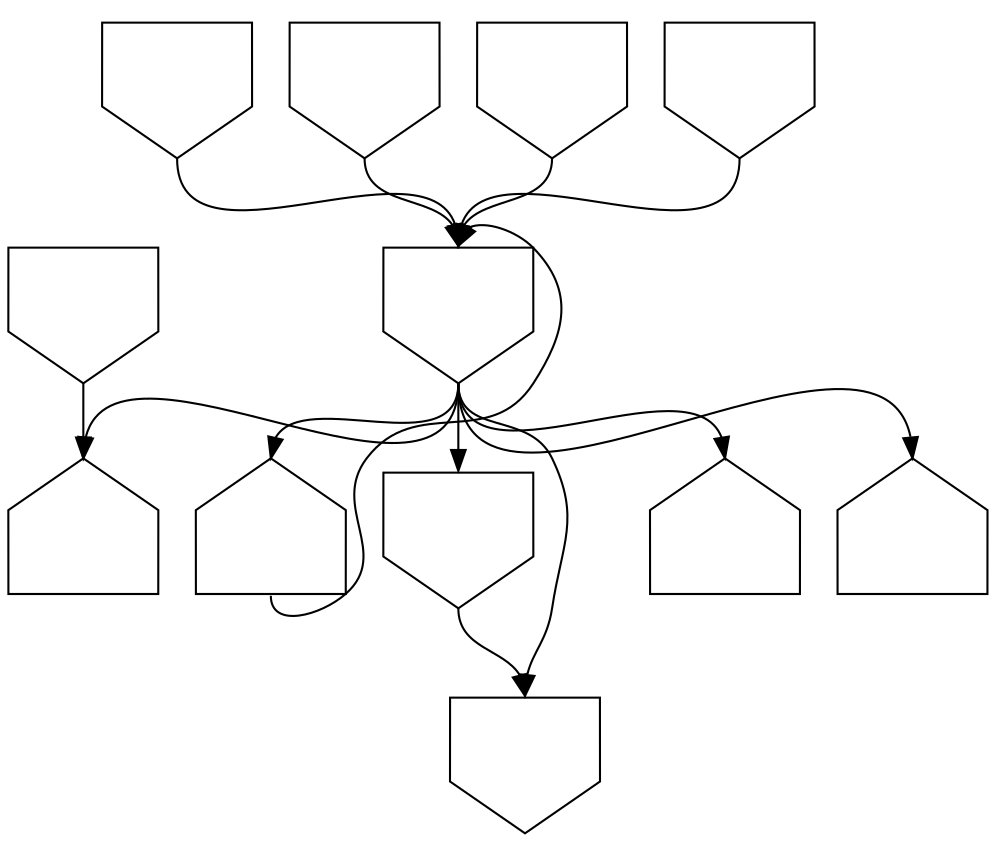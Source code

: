 digraph asm {
	edge [headport=n,tailport=s];
	13052 [label="",height=1,width=1,shape=invhouse];
	1193 [label="",height=1,width=1,shape=house];
	2754 [label="",height=1,width=1,shape=invhouse];
	3656 [label="",height=1,width=1,shape=invhouse];
	5964 [label="",height=1,width=1,shape=house];
	16920 [label="",height=1,width=1,shape=house];
	11018 [label="",height=1,width=1,shape=invhouse];
	19115 [label="",height=1,width=1,shape=house];
	1799 [label="",height=1,width=1,shape=invhouse];
	7227 [label="",height=1,width=1,shape=invhouse];
	7796 [label="",height=1,width=1,shape=invhouse];
	20837 [label="",height=1,width=1,shape=invhouse];
	13052 -> 1193
	13052 -> 2754
	13052 -> 3656
	13052 -> 5964
	13052 -> 16920
	13052 -> 19115
	1193 -> 13052
	2754 -> 3656
	11018 -> 16920
	1799 -> 13052
	7227 -> 13052
	7796 -> 13052
	20837 -> 13052
}